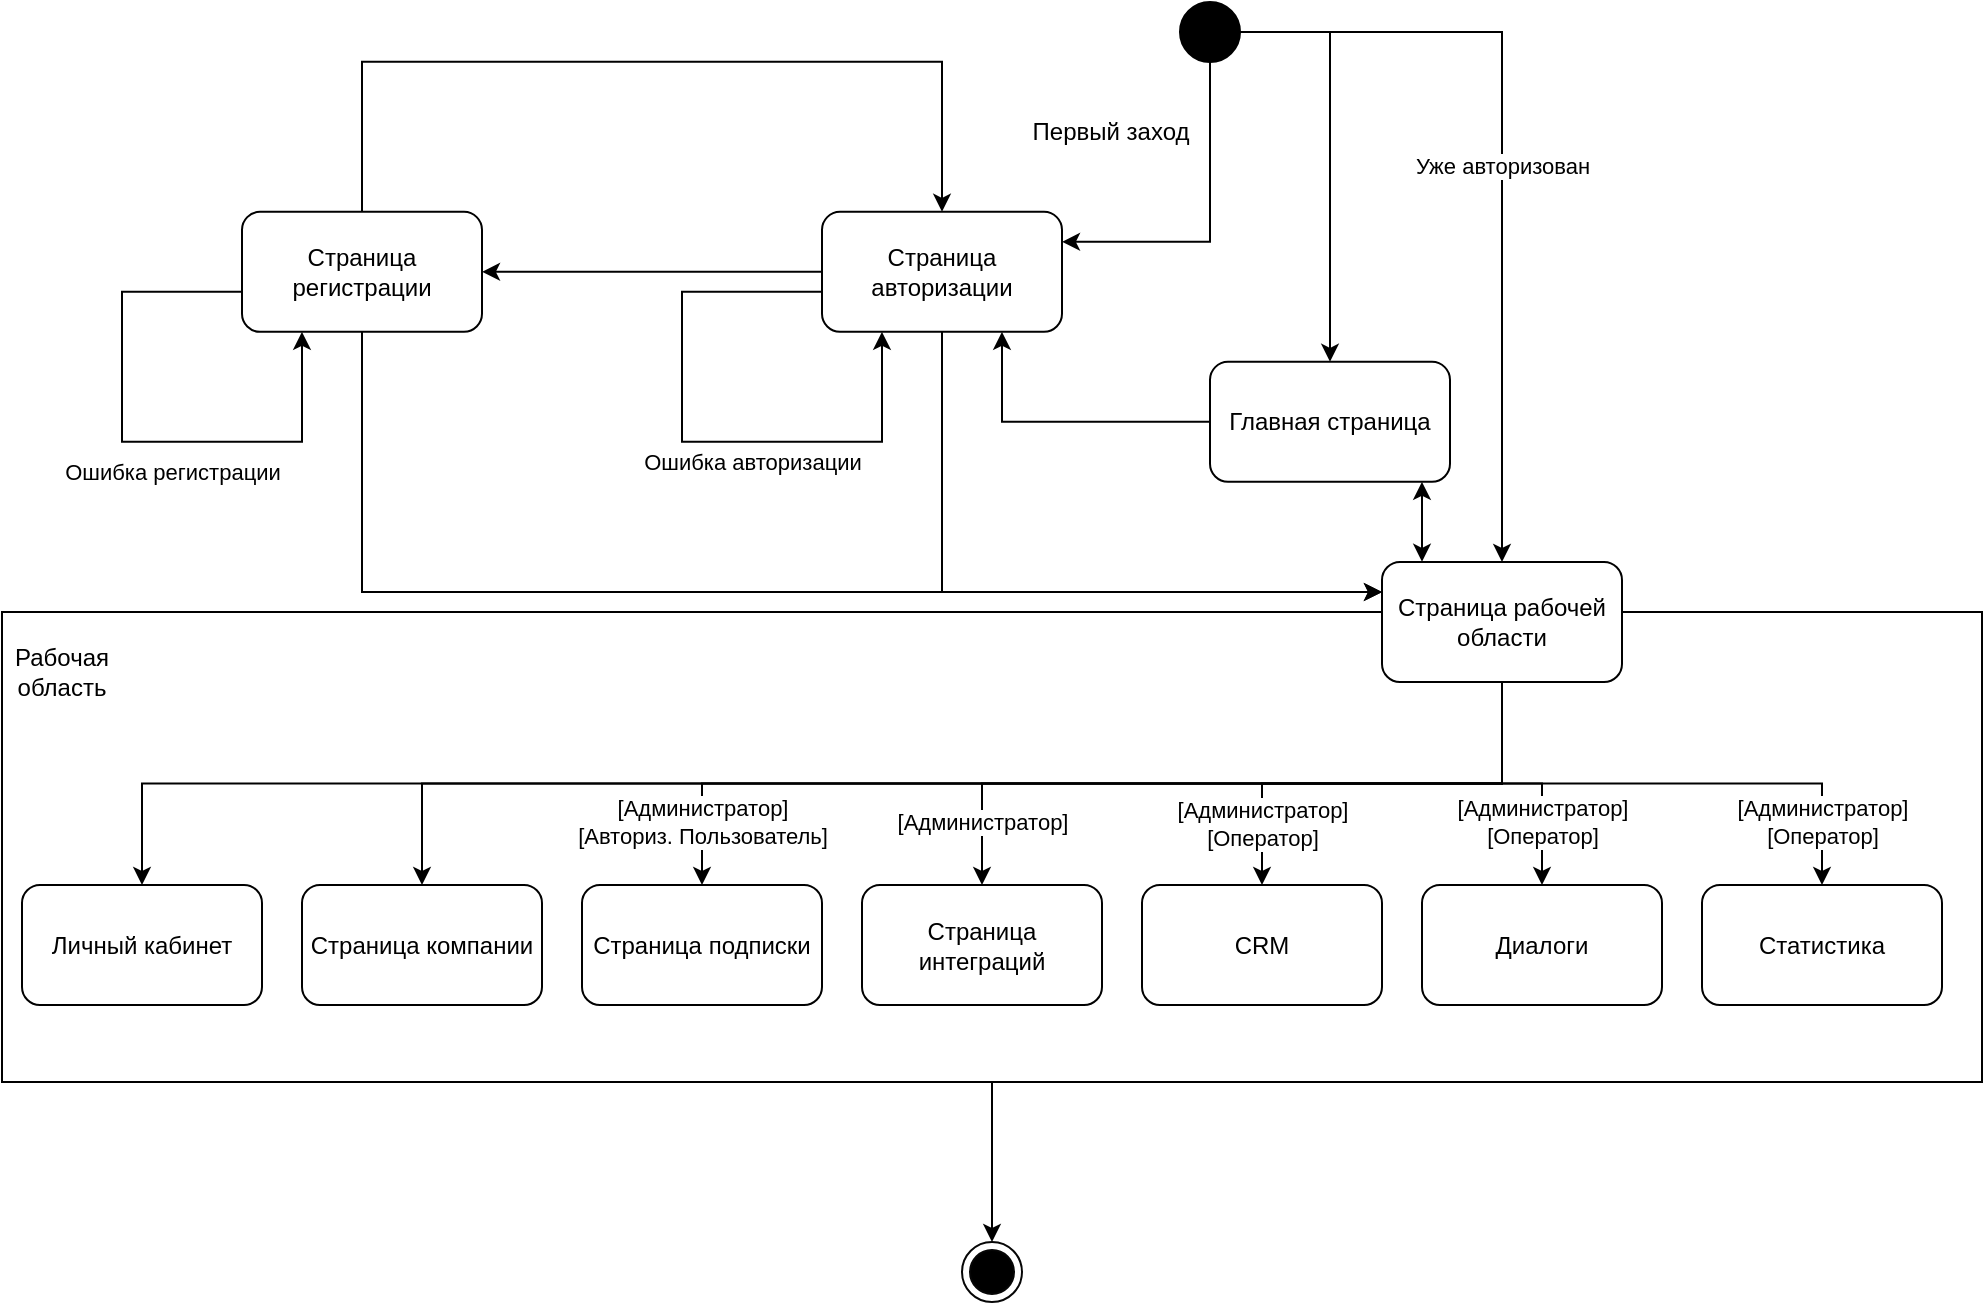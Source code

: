 <mxfile version="26.1.1">
  <diagram name="Страница — 1" id="jor8QDz_xb9i7FEpWLWG">
    <mxGraphModel dx="1845" dy="580" grid="1" gridSize="10" guides="1" tooltips="1" connect="1" arrows="1" fold="1" page="1" pageScale="1" pageWidth="827" pageHeight="1169" background="#ffffff" math="0" shadow="0">
      <root>
        <mxCell id="0" />
        <mxCell id="1" parent="0" />
        <mxCell id="L2TCPMNaBKkvQc-5fne5-50" style="edgeStyle=orthogonalEdgeStyle;rounded=0;orthogonalLoop=1;jettySize=auto;html=1;exitX=0.5;exitY=1;exitDx=0;exitDy=0;" edge="1" parent="1" source="L2TCPMNaBKkvQc-5fne5-29">
          <mxGeometry relative="1" as="geometry">
            <mxPoint x="305" y="630" as="targetPoint" />
          </mxGeometry>
        </mxCell>
        <mxCell id="L2TCPMNaBKkvQc-5fne5-29" value="" style="rounded=0;whiteSpace=wrap;html=1;align=left;" vertex="1" parent="1">
          <mxGeometry x="-190" y="315" width="990" height="235" as="geometry" />
        </mxCell>
        <mxCell id="zePrVZ3Qa63pMSRUAGxY-57" style="edgeStyle=orthogonalEdgeStyle;rounded=0;orthogonalLoop=1;jettySize=auto;html=1;exitX=0;exitY=0.5;exitDx=0;exitDy=0;entryX=0.5;entryY=0;entryDx=0;entryDy=0;" parent="1" source="zePrVZ3Qa63pMSRUAGxY-1" target="zePrVZ3Qa63pMSRUAGxY-3" edge="1">
          <mxGeometry relative="1" as="geometry">
            <Array as="points">
              <mxPoint x="474" y="25" />
            </Array>
          </mxGeometry>
        </mxCell>
        <mxCell id="zePrVZ3Qa63pMSRUAGxY-64" style="edgeStyle=orthogonalEdgeStyle;rounded=0;orthogonalLoop=1;jettySize=auto;html=1;exitX=0.5;exitY=1;exitDx=0;exitDy=0;entryX=1;entryY=0.25;entryDx=0;entryDy=0;" parent="1" source="zePrVZ3Qa63pMSRUAGxY-1" target="zePrVZ3Qa63pMSRUAGxY-5" edge="1">
          <mxGeometry relative="1" as="geometry" />
        </mxCell>
        <mxCell id="L2TCPMNaBKkvQc-5fne5-8" value="Уже авторизован" style="edgeStyle=orthogonalEdgeStyle;rounded=0;orthogonalLoop=1;jettySize=auto;html=1;exitX=1;exitY=0.5;exitDx=0;exitDy=0;entryX=0.5;entryY=0;entryDx=0;entryDy=0;" edge="1" parent="1" source="zePrVZ3Qa63pMSRUAGxY-1" target="L2TCPMNaBKkvQc-5fne5-2">
          <mxGeometry relative="1" as="geometry" />
        </mxCell>
        <mxCell id="zePrVZ3Qa63pMSRUAGxY-1" value="" style="ellipse;fillColor=strokeColor;html=1;" parent="1" vertex="1">
          <mxGeometry x="399" y="10" width="30" height="30" as="geometry" />
        </mxCell>
        <mxCell id="zePrVZ3Qa63pMSRUAGxY-66" style="edgeStyle=orthogonalEdgeStyle;rounded=0;orthogonalLoop=1;jettySize=auto;html=1;exitX=0;exitY=0.5;exitDx=0;exitDy=0;entryX=0.75;entryY=1;entryDx=0;entryDy=0;" parent="1" source="zePrVZ3Qa63pMSRUAGxY-3" target="zePrVZ3Qa63pMSRUAGxY-5" edge="1">
          <mxGeometry relative="1" as="geometry">
            <Array as="points">
              <mxPoint x="310" y="219.92" />
            </Array>
          </mxGeometry>
        </mxCell>
        <mxCell id="zePrVZ3Qa63pMSRUAGxY-3" value="Главная страница" style="rounded=1;whiteSpace=wrap;html=1;" parent="1" vertex="1">
          <mxGeometry x="414" y="189.92" width="120" height="60" as="geometry" />
        </mxCell>
        <mxCell id="zePrVZ3Qa63pMSRUAGxY-65" style="edgeStyle=orthogonalEdgeStyle;rounded=0;orthogonalLoop=1;jettySize=auto;html=1;exitX=0;exitY=0.5;exitDx=0;exitDy=0;" parent="1" source="zePrVZ3Qa63pMSRUAGxY-5" target="zePrVZ3Qa63pMSRUAGxY-13" edge="1">
          <mxGeometry relative="1" as="geometry" />
        </mxCell>
        <mxCell id="L2TCPMNaBKkvQc-5fne5-54" style="edgeStyle=orthogonalEdgeStyle;rounded=0;orthogonalLoop=1;jettySize=auto;html=1;exitX=0.5;exitY=1;exitDx=0;exitDy=0;entryX=0;entryY=0.25;entryDx=0;entryDy=0;" edge="1" parent="1" source="zePrVZ3Qa63pMSRUAGxY-5" target="L2TCPMNaBKkvQc-5fne5-2">
          <mxGeometry relative="1" as="geometry" />
        </mxCell>
        <mxCell id="zePrVZ3Qa63pMSRUAGxY-5" value="Страница авторизации" style="rounded=1;whiteSpace=wrap;html=1;" parent="1" vertex="1">
          <mxGeometry x="220" y="114.92" width="120" height="60" as="geometry" />
        </mxCell>
        <mxCell id="zePrVZ3Qa63pMSRUAGxY-132" style="edgeStyle=orthogonalEdgeStyle;rounded=0;orthogonalLoop=1;jettySize=auto;html=1;exitX=0.5;exitY=0;exitDx=0;exitDy=0;entryX=0.5;entryY=0;entryDx=0;entryDy=0;" parent="1" source="zePrVZ3Qa63pMSRUAGxY-13" target="zePrVZ3Qa63pMSRUAGxY-5" edge="1">
          <mxGeometry relative="1" as="geometry">
            <Array as="points">
              <mxPoint x="-10" y="39.92" />
              <mxPoint x="280" y="39.92" />
            </Array>
          </mxGeometry>
        </mxCell>
        <mxCell id="L2TCPMNaBKkvQc-5fne5-55" style="edgeStyle=orthogonalEdgeStyle;rounded=0;orthogonalLoop=1;jettySize=auto;html=1;exitX=0.5;exitY=1;exitDx=0;exitDy=0;entryX=0;entryY=0.25;entryDx=0;entryDy=0;" edge="1" parent="1" source="zePrVZ3Qa63pMSRUAGxY-13" target="L2TCPMNaBKkvQc-5fne5-2">
          <mxGeometry relative="1" as="geometry" />
        </mxCell>
        <mxCell id="zePrVZ3Qa63pMSRUAGxY-13" value="Страница регистрации" style="rounded=1;whiteSpace=wrap;html=1;" parent="1" vertex="1">
          <mxGeometry x="-70" y="114.92" width="120" height="60" as="geometry" />
        </mxCell>
        <mxCell id="zePrVZ3Qa63pMSRUAGxY-67" style="edgeStyle=orthogonalEdgeStyle;rounded=0;orthogonalLoop=1;jettySize=auto;html=1;exitX=0;exitY=0.75;exitDx=0;exitDy=0;entryX=0.25;entryY=1;entryDx=0;entryDy=0;" parent="1" source="zePrVZ3Qa63pMSRUAGxY-13" target="zePrVZ3Qa63pMSRUAGxY-13" edge="1">
          <mxGeometry relative="1" as="geometry">
            <mxPoint x="-90" y="154.92" as="sourcePoint" />
            <mxPoint x="-60" y="184.92" as="targetPoint" />
            <Array as="points">
              <mxPoint x="-130" y="154.92" />
              <mxPoint x="-130" y="229.92" />
              <mxPoint x="-40" y="229.92" />
            </Array>
          </mxGeometry>
        </mxCell>
        <mxCell id="zePrVZ3Qa63pMSRUAGxY-71" value="Ошибка регистрации" style="edgeLabel;html=1;align=center;verticalAlign=middle;resizable=0;points=[];" parent="zePrVZ3Qa63pMSRUAGxY-67" vertex="1" connectable="0">
          <mxGeometry x="0.159" y="4" relative="1" as="geometry">
            <mxPoint y="19" as="offset" />
          </mxGeometry>
        </mxCell>
        <mxCell id="zePrVZ3Qa63pMSRUAGxY-68" style="edgeStyle=orthogonalEdgeStyle;rounded=0;orthogonalLoop=1;jettySize=auto;html=1;exitX=0;exitY=0.75;exitDx=0;exitDy=0;entryX=0.25;entryY=1;entryDx=0;entryDy=0;" parent="1" source="zePrVZ3Qa63pMSRUAGxY-5" target="zePrVZ3Qa63pMSRUAGxY-5" edge="1">
          <mxGeometry relative="1" as="geometry">
            <Array as="points">
              <mxPoint x="150" y="154.92" />
              <mxPoint x="150" y="229.92" />
              <mxPoint x="250" y="229.92" />
            </Array>
          </mxGeometry>
        </mxCell>
        <mxCell id="zePrVZ3Qa63pMSRUAGxY-69" value="Ошибка авторизации" style="edgeLabel;html=1;align=center;verticalAlign=middle;resizable=0;points=[];" parent="zePrVZ3Qa63pMSRUAGxY-68" vertex="1" connectable="0">
          <mxGeometry x="0.126" y="-1" relative="1" as="geometry">
            <mxPoint x="13" y="9" as="offset" />
          </mxGeometry>
        </mxCell>
        <mxCell id="zePrVZ3Qa63pMSRUAGxY-85" value="Первый заход" style="text;html=1;align=center;verticalAlign=middle;resizable=0;points=[];autosize=1;strokeColor=none;fillColor=none;" parent="1" vertex="1">
          <mxGeometry x="314" y="60" width="100" height="30" as="geometry" />
        </mxCell>
        <mxCell id="L2TCPMNaBKkvQc-5fne5-21" style="edgeStyle=orthogonalEdgeStyle;rounded=0;orthogonalLoop=1;jettySize=auto;html=1;exitX=0.5;exitY=1;exitDx=0;exitDy=0;entryX=0.5;entryY=0;entryDx=0;entryDy=0;" edge="1" parent="1" source="L2TCPMNaBKkvQc-5fne5-2" target="L2TCPMNaBKkvQc-5fne5-11">
          <mxGeometry relative="1" as="geometry" />
        </mxCell>
        <mxCell id="L2TCPMNaBKkvQc-5fne5-44" value="[Администратор]&lt;div&gt;[Оператор]&lt;/div&gt;" style="edgeLabel;html=1;align=center;verticalAlign=middle;resizable=0;points=[];" vertex="1" connectable="0" parent="L2TCPMNaBKkvQc-5fne5-21">
          <mxGeometry x="0.822" y="2" relative="1" as="geometry">
            <mxPoint x="-2" y="-11" as="offset" />
          </mxGeometry>
        </mxCell>
        <mxCell id="L2TCPMNaBKkvQc-5fne5-24" style="edgeStyle=orthogonalEdgeStyle;rounded=0;orthogonalLoop=1;jettySize=auto;html=1;exitX=0.5;exitY=1;exitDx=0;exitDy=0;entryX=0.5;entryY=0;entryDx=0;entryDy=0;" edge="1" parent="1" source="L2TCPMNaBKkvQc-5fne5-2" target="L2TCPMNaBKkvQc-5fne5-14">
          <mxGeometry relative="1" as="geometry" />
        </mxCell>
        <mxCell id="L2TCPMNaBKkvQc-5fne5-39" style="edgeStyle=orthogonalEdgeStyle;rounded=0;orthogonalLoop=1;jettySize=auto;html=1;exitX=0.5;exitY=1;exitDx=0;exitDy=0;entryX=0.5;entryY=0;entryDx=0;entryDy=0;" edge="1" parent="1" source="L2TCPMNaBKkvQc-5fne5-2" target="L2TCPMNaBKkvQc-5fne5-16">
          <mxGeometry relative="1" as="geometry" />
        </mxCell>
        <mxCell id="L2TCPMNaBKkvQc-5fne5-42" value="[Администратор]&lt;div&gt;[Авториз. Пользователь]&lt;/div&gt;" style="edgeLabel;html=1;align=center;verticalAlign=middle;resizable=0;points=[];" vertex="1" connectable="0" parent="L2TCPMNaBKkvQc-5fne5-39">
          <mxGeometry x="0.912" y="1" relative="1" as="geometry">
            <mxPoint x="-1" y="-10" as="offset" />
          </mxGeometry>
        </mxCell>
        <mxCell id="L2TCPMNaBKkvQc-5fne5-40" style="edgeStyle=orthogonalEdgeStyle;rounded=0;orthogonalLoop=1;jettySize=auto;html=1;exitX=0.5;exitY=1;exitDx=0;exitDy=0;" edge="1" parent="1" source="L2TCPMNaBKkvQc-5fne5-2" target="L2TCPMNaBKkvQc-5fne5-38">
          <mxGeometry relative="1" as="geometry" />
        </mxCell>
        <mxCell id="L2TCPMNaBKkvQc-5fne5-41" value="[Администратор]" style="edgeStyle=orthogonalEdgeStyle;rounded=0;orthogonalLoop=1;jettySize=auto;html=1;exitX=0.5;exitY=1;exitDx=0;exitDy=0;entryX=0.5;entryY=0;entryDx=0;entryDy=0;" edge="1" parent="1" source="L2TCPMNaBKkvQc-5fne5-2" target="L2TCPMNaBKkvQc-5fne5-15">
          <mxGeometry x="0.826" relative="1" as="geometry">
            <mxPoint as="offset" />
          </mxGeometry>
        </mxCell>
        <mxCell id="L2TCPMNaBKkvQc-5fne5-45" value="" style="edgeStyle=orthogonalEdgeStyle;rounded=0;orthogonalLoop=1;jettySize=auto;html=1;exitX=0.5;exitY=1;exitDx=0;exitDy=0;entryX=0.5;entryY=0;entryDx=0;entryDy=0;" edge="1" parent="1" source="L2TCPMNaBKkvQc-5fne5-2" target="L2TCPMNaBKkvQc-5fne5-12">
          <mxGeometry x="0.818" relative="1" as="geometry">
            <mxPoint as="offset" />
          </mxGeometry>
        </mxCell>
        <mxCell id="L2TCPMNaBKkvQc-5fne5-46" value="[Администратор]&lt;div&gt;[Оператор]&lt;/div&gt;" style="edgeLabel;html=1;align=center;verticalAlign=middle;resizable=0;points=[];" vertex="1" connectable="0" parent="L2TCPMNaBKkvQc-5fne5-45">
          <mxGeometry x="0.764" relative="1" as="geometry">
            <mxPoint y="-17" as="offset" />
          </mxGeometry>
        </mxCell>
        <mxCell id="L2TCPMNaBKkvQc-5fne5-49" value="[Администратор]&lt;div&gt;[Оператор]&lt;/div&gt;" style="edgeStyle=orthogonalEdgeStyle;rounded=0;orthogonalLoop=1;jettySize=auto;html=1;exitX=0.5;exitY=1;exitDx=0;exitDy=0;entryX=0.5;entryY=0;entryDx=0;entryDy=0;" edge="1" parent="1" source="L2TCPMNaBKkvQc-5fne5-2" target="L2TCPMNaBKkvQc-5fne5-13">
          <mxGeometry x="0.759" relative="1" as="geometry">
            <mxPoint as="offset" />
          </mxGeometry>
        </mxCell>
        <mxCell id="L2TCPMNaBKkvQc-5fne5-57" style="edgeStyle=orthogonalEdgeStyle;rounded=0;orthogonalLoop=1;jettySize=auto;html=1;exitX=0.25;exitY=0;exitDx=0;exitDy=0;startArrow=classic;startFill=1;" edge="1" parent="1">
          <mxGeometry relative="1" as="geometry">
            <mxPoint x="520" y="249.92" as="targetPoint" />
            <mxPoint x="520" y="289.92" as="sourcePoint" />
            <Array as="points">
              <mxPoint x="520" y="269.92" />
              <mxPoint x="520" y="269.92" />
            </Array>
          </mxGeometry>
        </mxCell>
        <mxCell id="L2TCPMNaBKkvQc-5fne5-2" value="Страница рабочей области" style="rounded=1;whiteSpace=wrap;html=1;" vertex="1" parent="1">
          <mxGeometry x="500" y="290.0" width="120" height="60" as="geometry" />
        </mxCell>
        <mxCell id="L2TCPMNaBKkvQc-5fne5-11" value="CRM" style="rounded=1;whiteSpace=wrap;html=1;" vertex="1" parent="1">
          <mxGeometry x="380" y="451.5" width="120" height="60" as="geometry" />
        </mxCell>
        <mxCell id="L2TCPMNaBKkvQc-5fne5-12" value="Диалоги" style="rounded=1;whiteSpace=wrap;html=1;" vertex="1" parent="1">
          <mxGeometry x="520" y="451.5" width="120" height="60" as="geometry" />
        </mxCell>
        <mxCell id="L2TCPMNaBKkvQc-5fne5-13" value="Статистика" style="rounded=1;whiteSpace=wrap;html=1;" vertex="1" parent="1">
          <mxGeometry x="660" y="451.5" width="120" height="60" as="geometry" />
        </mxCell>
        <mxCell id="L2TCPMNaBKkvQc-5fne5-14" value="Личный кабинет" style="rounded=1;whiteSpace=wrap;html=1;" vertex="1" parent="1">
          <mxGeometry x="-180" y="451.5" width="120" height="60" as="geometry" />
        </mxCell>
        <mxCell id="L2TCPMNaBKkvQc-5fne5-15" value="Страница интеграций" style="rounded=1;whiteSpace=wrap;html=1;" vertex="1" parent="1">
          <mxGeometry x="240" y="451.5" width="120" height="60" as="geometry" />
        </mxCell>
        <mxCell id="L2TCPMNaBKkvQc-5fne5-16" value="Страница подписки" style="rounded=1;whiteSpace=wrap;html=1;" vertex="1" parent="1">
          <mxGeometry x="100" y="451.5" width="120" height="60" as="geometry" />
        </mxCell>
        <mxCell id="L2TCPMNaBKkvQc-5fne5-32" value="Рабочая область" style="text;html=1;align=center;verticalAlign=middle;whiteSpace=wrap;rounded=0;" vertex="1" parent="1">
          <mxGeometry x="-190" y="330" width="60" height="30" as="geometry" />
        </mxCell>
        <mxCell id="L2TCPMNaBKkvQc-5fne5-38" value="Страница компании" style="rounded=1;whiteSpace=wrap;html=1;" vertex="1" parent="1">
          <mxGeometry x="-40" y="451.5" width="120" height="60" as="geometry" />
        </mxCell>
        <mxCell id="L2TCPMNaBKkvQc-5fne5-53" value="" style="ellipse;html=1;shape=endState;fillColor=#000000;strokeColor=#060606;" vertex="1" parent="1">
          <mxGeometry x="290" y="630" width="30" height="30" as="geometry" />
        </mxCell>
      </root>
    </mxGraphModel>
  </diagram>
</mxfile>
